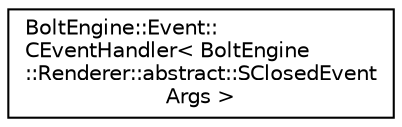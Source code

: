 digraph "Graphical Class Hierarchy"
{
  edge [fontname="Helvetica",fontsize="10",labelfontname="Helvetica",labelfontsize="10"];
  node [fontname="Helvetica",fontsize="10",shape=record];
  rankdir="LR";
  Node1 [label="BoltEngine::Event::\lCEventHandler\< BoltEngine\l::Renderer::abstract::SClosedEvent\lArgs \>",height=0.2,width=0.4,color="black", fillcolor="white", style="filled",URL="$class_bolt_engine_1_1_event_1_1_c_event_handler.html"];
}
